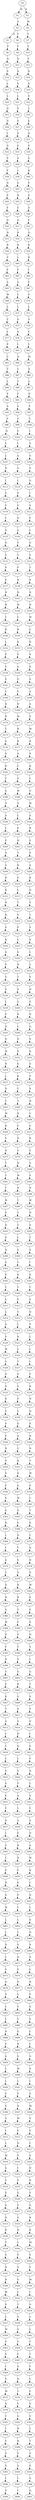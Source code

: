 strict digraph  {
	S0 -> S1 [ label = M ];
	S0 -> S2 [ label = K ];
	S1 -> S3 [ label = A ];
	S2 -> S4 [ label = M ];
	S3 -> S5 [ label = D ];
	S3 -> S6 [ label = T ];
	S4 -> S7 [ label = T ];
	S5 -> S8 [ label = F ];
	S6 -> S9 [ label = F ];
	S7 -> S10 [ label = T ];
	S8 -> S11 [ label = D ];
	S9 -> S12 [ label = D ];
	S10 -> S13 [ label = F ];
	S11 -> S14 [ label = S ];
	S12 -> S15 [ label = D ];
	S13 -> S16 [ label = D ];
	S14 -> S17 [ label = L ];
	S15 -> S18 [ label = V ];
	S16 -> S19 [ label = D ];
	S17 -> S20 [ label = L ];
	S18 -> S21 [ label = L ];
	S19 -> S22 [ label = V ];
	S20 -> S23 [ label = Q ];
	S21 -> S24 [ label = E ];
	S22 -> S25 [ label = L ];
	S23 -> S26 [ label = G ];
	S24 -> S27 [ label = E ];
	S25 -> S28 [ label = E ];
	S26 -> S29 [ label = I ];
	S27 -> S30 [ label = A ];
	S28 -> S31 [ label = Q ];
	S29 -> S32 [ label = G ];
	S30 -> S33 [ label = G ];
	S31 -> S34 [ label = V ];
	S32 -> S35 [ label = E ];
	S33 -> S36 [ label = A ];
	S34 -> S37 [ label = G ];
	S35 -> S38 [ label = F ];
	S36 -> S39 [ label = L ];
	S37 -> S40 [ label = K ];
	S38 -> S41 [ label = G ];
	S39 -> S42 [ label = G ];
	S40 -> S43 [ label = F ];
	S41 -> S44 [ label = P ];
	S42 -> S45 [ label = R ];
	S43 -> S46 [ label = G ];
	S44 -> S47 [ label = F ];
	S45 -> S48 [ label = C ];
	S46 -> S49 [ label = A ];
	S47 -> S50 [ label = Q ];
	S48 -> S51 [ label = Q ];
	S49 -> S52 [ label = F ];
	S50 -> S53 [ label = H ];
	S51 -> S54 [ label = K ];
	S52 -> S55 [ label = Q ];
	S53 -> S56 [ label = R ];
	S54 -> S57 [ label = R ];
	S55 -> S58 [ label = K ];
	S56 -> S59 [ label = V ];
	S57 -> S60 [ label = I ];
	S58 -> S61 [ label = R ];
	S59 -> S62 [ label = F ];
	S60 -> S63 [ label = F ];
	S61 -> S64 [ label = I ];
	S62 -> S65 [ label = A ];
	S63 -> S66 [ label = A ];
	S64 -> S67 [ label = F ];
	S65 -> S68 [ label = M ];
	S66 -> S69 [ label = L ];
	S67 -> S70 [ label = V ];
	S68 -> S71 [ label = L ];
	S69 -> S72 [ label = L ];
	S70 -> S73 [ label = L ];
	S71 -> S74 [ label = C ];
	S72 -> S75 [ label = G ];
	S73 -> S76 [ label = A ];
	S74 -> S77 [ label = L ];
	S75 -> S78 [ label = V ];
	S76 -> S79 [ label = C ];
	S77 -> S80 [ label = P ];
	S78 -> S81 [ label = L ];
	S79 -> S82 [ label = L ];
	S80 -> S83 [ label = C ];
	S81 -> S84 [ label = Q ];
	S82 -> S85 [ label = M ];
	S83 -> S86 [ label = T ];
	S84 -> S87 [ label = L ];
	S85 -> S88 [ label = S ];
	S86 -> S89 [ label = L ];
	S87 -> S90 [ label = T ];
	S88 -> S91 [ label = L ];
	S89 -> S92 [ label = F ];
	S90 -> S93 [ label = F ];
	S91 -> S94 [ label = P ];
	S92 -> S95 [ label = A ];
	S93 -> S96 [ label = A ];
	S94 -> S97 [ label = F ];
	S95 -> S98 [ label = F ];
	S96 -> S99 [ label = G ];
	S97 -> S100 [ label = C ];
	S98 -> S101 [ label = Q ];
	S99 -> S102 [ label = F ];
	S100 -> S103 [ label = I ];
	S101 -> S104 [ label = Y ];
	S102 -> S105 [ label = L ];
	S103 -> S106 [ label = V ];
	S104 -> S107 [ label = L ];
	S105 -> S108 [ label = A ];
	S106 -> S109 [ label = Y ];
	S107 -> S110 [ label = N ];
	S108 -> S111 [ label = G ];
	S109 -> S112 [ label = V ];
	S110 -> S113 [ label = I ];
	S111 -> S114 [ label = I ];
	S112 -> S115 [ label = G ];
	S113 -> S116 [ label = V ];
	S114 -> S117 [ label = V ];
	S115 -> S118 [ label = I ];
	S116 -> S119 [ label = F ];
	S117 -> S120 [ label = F ];
	S118 -> S121 [ label = V ];
	S119 -> S122 [ label = L ];
	S120 -> S123 [ label = Q ];
	S121 -> S124 [ label = F ];
	S122 -> S125 [ label = G ];
	S123 -> S126 [ label = G ];
	S124 -> S127 [ label = L ];
	S125 -> S128 [ label = Q ];
	S126 -> S129 [ label = Y ];
	S127 -> S130 [ label = G ];
	S128 -> S131 [ label = V ];
	S129 -> S132 [ label = T ];
	S130 -> S133 [ label = F ];
	S131 -> S134 [ label = P ];
	S132 -> S135 [ label = P ];
	S133 -> S136 [ label = T ];
	S134 -> S137 [ label = E ];
	S135 -> S138 [ label = D ];
	S136 -> S139 [ label = P ];
	S137 -> S140 [ label = H ];
	S138 -> S141 [ label = H ];
	S139 -> S142 [ label = D ];
	S140 -> S143 [ label = R ];
	S141 -> S144 [ label = W ];
	S142 -> S145 [ label = H ];
	S143 -> S146 [ label = C ];
	S144 -> S147 [ label = C ];
	S145 -> S148 [ label = W ];
	S146 -> S149 [ label = R ];
	S147 -> S150 [ label = R ];
	S148 -> S151 [ label = C ];
	S149 -> S152 [ label = L ];
	S150 -> S153 [ label = D ];
	S151 -> S154 [ label = R ];
	S152 -> S155 [ label = P ];
	S153 -> S156 [ label = S ];
	S154 -> S157 [ label = S ];
	S155 -> S158 [ label = T ];
	S156 -> S159 [ label = A ];
	S157 -> S160 [ label = P ];
	S158 -> S161 [ label = E ];
	S159 -> S162 [ label = V ];
	S160 -> S163 [ label = G ];
	S161 -> S164 [ label = T ];
	S162 -> S165 [ label = V ];
	S163 -> S166 [ label = A ];
	S164 -> S167 [ label = R ];
	S165 -> S168 [ label = D ];
	S166 -> S169 [ label = A ];
	S167 -> S170 [ label = R ];
	S168 -> S171 [ label = M ];
	S169 -> S172 [ label = E ];
	S170 -> S173 [ label = T ];
	S171 -> S174 [ label = R ];
	S172 -> S175 [ label = M ];
	S173 -> S176 [ label = S ];
	S174 -> S177 [ label = R ];
	S175 -> S178 [ label = R ];
	S176 -> S179 [ label = S ];
	S177 -> S180 [ label = A ];
	S178 -> S181 [ label = E ];
	S179 -> S182 [ label = R ];
	S180 -> S183 [ label = C ];
	S181 -> S184 [ label = K ];
	S182 -> S185 [ label = C ];
	S183 -> S186 [ label = G ];
	S184 -> S187 [ label = C ];
	S185 -> S188 [ label = G ];
	S186 -> S189 [ label = W ];
	S187 -> S190 [ label = G ];
	S188 -> S191 [ label = A ];
	S189 -> S192 [ label = S ];
	S190 -> S193 [ label = W ];
	S191 -> S194 [ label = S ];
	S192 -> S195 [ label = L ];
	S193 -> S196 [ label = S ];
	S194 -> S197 [ label = L ];
	S195 -> S198 [ label = E ];
	S196 -> S199 [ label = R ];
	S197 -> S200 [ label = E ];
	S198 -> S201 [ label = H ];
	S199 -> S202 [ label = E ];
	S200 -> S203 [ label = A ];
	S201 -> S204 [ label = T ];
	S202 -> S205 [ label = E ];
	S203 -> S206 [ label = A ];
	S204 -> S207 [ label = R ];
	S205 -> S208 [ label = E ];
	S206 -> S209 [ label = H ];
	S207 -> S210 [ label = S ];
	S208 -> S211 [ label = K ];
	S209 -> S212 [ label = R ];
	S210 -> S213 [ label = L ];
	S211 -> S214 [ label = N ];
	S212 -> S215 [ label = N ];
	S213 -> S216 [ label = T ];
	S214 -> S217 [ label = Y ];
	S215 -> S218 [ label = R ];
	S216 -> S219 [ label = V ];
	S217 -> S220 [ label = T ];
	S218 -> S221 [ label = S ];
	S219 -> S222 [ label = P ];
	S220 -> S223 [ label = V ];
	S221 -> S224 [ label = R ];
	S222 -> S225 [ label = L ];
	S223 -> S226 [ label = P ];
	S224 -> S227 [ label = A ];
	S225 -> S228 [ label = S ];
	S226 -> S229 [ label = L ];
	S227 -> S230 [ label = S ];
	S228 -> S231 [ label = N ];
	S229 -> S232 [ label = L ];
	S230 -> S233 [ label = G ];
	S231 -> S234 [ label = T ];
	S232 -> S235 [ label = E ];
	S233 -> S236 [ label = S ];
	S234 -> S237 [ label = S ];
	S235 -> S238 [ label = H ];
	S236 -> S239 [ label = L ];
	S237 -> S240 [ label = G ];
	S238 -> S241 [ label = F ];
	S239 -> S242 [ label = E ];
	S240 -> S243 [ label = R ];
	S241 -> S244 [ label = D ];
	S242 -> S245 [ label = D ];
	S243 -> S246 [ label = L ];
	S244 -> S247 [ label = G ];
	S245 -> S248 [ label = Q ];
	S246 -> S249 [ label = Q ];
	S247 -> S250 [ label = S ];
	S248 -> S251 [ label = W ];
	S249 -> S252 [ label = P ];
	S250 -> S253 [ label = K ];
	S251 -> S254 [ label = N ];
	S252 -> S255 [ label = S ];
	S253 -> S256 [ label = S ];
	S254 -> S257 [ label = L ];
	S255 -> S258 [ label = K ];
	S256 -> S259 [ label = F ];
	S257 -> S260 [ label = Q ];
	S258 -> S261 [ label = C ];
	S259 -> S262 [ label = S ];
	S260 -> S263 [ label = C ];
	S261 -> S264 [ label = T ];
	S262 -> S265 [ label = H ];
	S263 -> S266 [ label = M ];
	S264 -> S267 [ label = R ];
	S265 -> S268 [ label = C ];
	S266 -> S269 [ label = R ];
	S267 -> S270 [ label = F ];
	S268 -> S271 [ label = E ];
	S269 -> S272 [ label = V ];
	S270 -> S273 [ label = D ];
	S271 -> S274 [ label = R ];
	S272 -> S275 [ label = N ];
	S273 -> S276 [ label = V ];
	S274 -> S277 [ label = Y ];
	S275 -> S278 [ label = T ];
	S276 -> S279 [ label = D ];
	S277 -> S280 [ label = A ];
	S278 -> S281 [ label = T ];
	S279 -> S282 [ label = W ];
	S280 -> S283 [ label = V ];
	S281 -> S284 [ label = T ];
	S282 -> S285 [ label = N ];
	S283 -> S286 [ label = D ];
	S284 -> S287 [ label = W ];
	S285 -> S288 [ label = T ];
	S286 -> S289 [ label = W ];
	S287 -> S290 [ label = S ];
	S288 -> S291 [ label = T ];
	S289 -> S292 [ label = N ];
	S290 -> S293 [ label = D ];
	S291 -> S294 [ label = T ];
	S292 -> S295 [ label = S ];
	S293 -> S296 [ label = S ];
	S294 -> S297 [ label = L ];
	S295 -> S298 [ label = T ];
	S296 -> S299 [ label = N ];
	S297 -> S300 [ label = G ];
	S298 -> S301 [ label = A ];
	S299 -> S302 [ label = A ];
	S300 -> S303 [ label = C ];
	S301 -> S304 [ label = I ];
	S302 -> S305 [ label = P ];
	S303 -> S306 [ label = D ];
	S304 -> S307 [ label = S ];
	S305 -> S308 [ label = C ];
	S306 -> S309 [ label = T ];
	S307 -> S310 [ label = C ];
	S308 -> S311 [ label = G ];
	S309 -> S312 [ label = E ];
	S310 -> S313 [ label = E ];
	S311 -> S314 [ label = L ];
	S312 -> S315 [ label = T ];
	S313 -> S316 [ label = D ];
	S314 -> S317 [ label = A ];
	S315 -> S318 [ label = L ];
	S316 -> S319 [ label = P ];
	S317 -> S320 [ label = P ];
	S318 -> S321 [ label = N ];
	S319 -> S322 [ label = L ];
	S320 -> S323 [ label = W ];
	S321 -> S324 [ label = L ];
	S322 -> S325 [ label = I ];
	S323 -> S326 [ label = G ];
	S324 -> S327 [ label = T ];
	S325 -> S328 [ label = L ];
	S326 -> S329 [ label = Q ];
	S327 -> S330 [ label = G ];
	S328 -> S331 [ label = F ];
	S329 -> S332 [ label = G ];
	S330 -> S333 [ label = V ];
	S331 -> S334 [ label = R ];
	S332 -> S335 [ label = D ];
	S333 -> S336 [ label = P ];
	S334 -> S337 [ label = N ];
	S335 -> S338 [ label = E ];
	S336 -> S339 [ label = L ];
	S337 -> S340 [ label = H ];
	S338 -> S341 [ label = V ];
	S339 -> S342 [ label = S ];
	S340 -> S343 [ label = S ];
	S341 -> S344 [ label = P ];
	S342 -> S345 [ label = A ];
	S343 -> S346 [ label = D ];
	S344 -> S347 [ label = N ];
	S345 -> S348 [ label = C ];
	S346 -> S349 [ label = N ];
	S347 -> S350 [ label = V ];
	S348 -> S351 [ label = K ];
	S349 -> S352 [ label = T ];
	S350 -> S353 [ label = S ];
	S351 -> S354 [ label = E ];
	S352 -> S355 [ label = M ];
	S353 -> S356 [ label = F ];
	S354 -> S357 [ label = G ];
	S355 -> S358 [ label = P ];
	S356 -> S359 [ label = S ];
	S357 -> S360 [ label = W ];
	S358 -> S361 [ label = L ];
	S359 -> S362 [ label = G ];
	S360 -> S363 [ label = E ];
	S361 -> S364 [ label = T ];
	S362 -> S365 [ label = R ];
	S363 -> S366 [ label = F ];
	S364 -> S367 [ label = S ];
	S365 -> S368 [ label = L ];
	S366 -> S369 [ label = D ];
	S367 -> S370 [ label = C ];
	S368 -> S371 [ label = I ];
	S369 -> S372 [ label = Y ];
	S370 -> S373 [ label = Q ];
	S371 -> S374 [ label = A ];
	S372 -> S375 [ label = E ];
	S373 -> S376 [ label = D ];
	S374 -> S377 [ label = C ];
	S375 -> S378 [ label = G ];
	S376 -> S379 [ label = G ];
	S377 -> S380 [ label = D ];
	S378 -> S381 [ label = R ];
	S379 -> S382 [ label = W ];
	S380 -> S383 [ label = H ];
	S381 -> S384 [ label = R ];
	S382 -> S385 [ label = E ];
	S383 -> S386 [ label = G ];
	S384 -> S387 [ label = T ];
	S385 -> S388 [ label = F ];
	S386 -> S389 [ label = W ];
	S387 -> S390 [ label = F ];
	S388 -> S391 [ label = E ];
	S389 -> S392 [ label = E ];
	S390 -> S393 [ label = V ];
	S391 -> S394 [ label = N ];
	S392 -> S395 [ label = F ];
	S393 -> S396 [ label = T ];
	S394 -> S397 [ label = T ];
	S395 -> S398 [ label = D ];
	S396 -> S399 [ label = E ];
	S397 -> S400 [ label = I ];
	S398 -> S401 [ label = T ];
	S399 -> S402 [ label = V ];
	S400 -> S403 [ label = G ];
	S401 -> S404 [ label = E ];
	S402 -> S405 [ label = R ];
	S403 -> S406 [ label = T ];
	S404 -> S407 [ label = K ];
	S405 -> S408 [ label = G ];
	S406 -> S409 [ label = S ];
	S407 -> S410 [ label = T ];
	S408 -> S411 [ label = E ];
	S409 -> S412 [ label = F ];
	S410 -> S413 [ label = G ];
	S411 -> S414 [ label = G ];
	S412 -> S415 [ label = V ];
	S413 -> S416 [ label = L ];
	S414 -> S417 [ label = H ];
	S415 -> S418 [ label = I ];
	S416 -> S419 [ label = T ];
	S417 -> S420 [ label = Q ];
	S418 -> S421 [ label = E ];
	S419 -> S422 [ label = L ];
	S420 -> S423 [ label = L ];
	S421 -> S424 [ label = F ];
	S422 -> S425 [ label = V ];
	S423 -> S426 [ label = V ];
	S424 -> S427 [ label = N ];
	S425 -> S428 [ label = S ];
	S426 -> S429 [ label = V ];
	S427 -> S430 [ label = L ];
	S428 -> S431 [ label = E ];
	S429 -> S432 [ label = A ];
	S430 -> S433 [ label = V ];
	S431 -> S434 [ label = F ];
	S432 -> S435 [ label = L ];
	S433 -> S436 [ label = C ];
	S434 -> S437 [ label = D ];
	S435 -> S438 [ label = A ];
	S436 -> S439 [ label = S ];
	S437 -> S440 [ label = L ];
	S438 -> S441 [ label = E ];
	S439 -> S442 [ label = D ];
	S440 -> S443 [ label = V ];
	S441 -> S444 [ label = K ];
	S442 -> S445 [ label = A ];
	S443 -> S446 [ label = C ];
	S444 -> S447 [ label = H ];
	S445 -> S448 [ label = W ];
	S446 -> S449 [ label = E ];
	S447 -> S450 [ label = F ];
	S448 -> S451 [ label = K ];
	S449 -> S452 [ label = N ];
	S450 -> S453 [ label = E ];
	S451 -> S454 [ label = L ];
	S452 -> S455 [ label = A ];
	S453 -> S456 [ label = P ];
	S454 -> S457 [ label = D ];
	S455 -> S458 [ label = W ];
	S456 -> S459 [ label = L ];
	S457 -> S460 [ label = L ];
	S458 -> S461 [ label = L ];
	S459 -> S462 [ label = L ];
	S460 -> S463 [ label = S ];
	S461 -> S464 [ label = L ];
	S462 -> S465 [ label = L ];
	S463 -> S466 [ label = Q ];
	S464 -> S467 [ label = D ];
	S465 -> S468 [ label = S ];
	S466 -> S469 [ label = S ];
	S467 -> S470 [ label = L ];
	S468 -> S471 [ label = Q ];
	S469 -> S472 [ label = V ];
	S470 -> S473 [ label = S ];
	S471 -> S474 [ label = F ];
	S472 -> S475 [ label = L ];
	S473 -> S476 [ label = Q ];
	S474 -> S477 [ label = N ];
	S475 -> S478 [ label = N ];
	S476 -> S479 [ label = A ];
	S477 -> S480 [ label = L ];
	S478 -> S481 [ label = F ];
	S479 -> S482 [ label = L ];
	S480 -> S483 [ label = V ];
	S481 -> S484 [ label = G ];
	S482 -> S485 [ label = L ];
	S483 -> S486 [ label = C ];
	S484 -> S487 [ label = F ];
	S485 -> S488 [ label = N ];
	S486 -> S489 [ label = S ];
	S487 -> S490 [ label = L ];
	S488 -> S491 [ label = V ];
	S489 -> S492 [ label = D ];
	S490 -> S493 [ label = L ];
	S491 -> S494 [ label = G ];
	S492 -> S495 [ label = S ];
	S493 -> S496 [ label = G ];
	S494 -> S497 [ label = L ];
	S495 -> S498 [ label = W ];
	S496 -> S499 [ label = S ];
	S497 -> S500 [ label = L ];
	S498 -> S501 [ label = L ];
	S499 -> S502 [ label = I ];
	S500 -> S503 [ label = V ];
	S501 -> S504 [ label = V ];
	S502 -> S505 [ label = S ];
	S503 -> S506 [ label = G ];
	S504 -> S507 [ label = D ];
	S505 -> S508 [ label = M ];
	S506 -> S509 [ label = A ];
	S507 -> S510 [ label = M ];
	S508 -> S511 [ label = G ];
	S509 -> S512 [ label = I ];
	S510 -> S513 [ label = F ];
	S511 -> S514 [ label = Y ];
	S512 -> S515 [ label = L ];
	S513 -> S516 [ label = Q ];
	S514 -> S517 [ label = L ];
	S515 -> S518 [ label = M ];
	S516 -> S519 [ label = S ];
	S517 -> S520 [ label = S ];
	S518 -> S521 [ label = G ];
	S519 -> S522 [ label = I ];
	S520 -> S523 [ label = D ];
	S521 -> S524 [ label = Y ];
	S522 -> S525 [ label = F ];
	S523 -> S526 [ label = R ];
	S524 -> S527 [ label = V ];
	S525 -> S528 [ label = G ];
	S526 -> S529 [ label = F ];
	S527 -> S530 [ label = S ];
	S528 -> S531 [ label = V ];
	S529 -> S532 [ label = G ];
	S530 -> S533 [ label = D ];
	S531 -> S534 [ label = G ];
	S532 -> S535 [ label = R ];
	S533 -> S536 [ label = R ];
	S534 -> S537 [ label = R ];
	S535 -> S538 [ label = K ];
	S536 -> S539 [ label = Y ];
	S537 -> S540 [ label = L ];
	S538 -> S541 [ label = M ];
	S539 -> S542 [ label = G ];
	S540 -> S543 [ label = V ];
	S541 -> S544 [ label = V ];
	S542 -> S545 [ label = R ];
	S543 -> S546 [ label = S ];
	S544 -> S547 [ label = F ];
	S545 -> S548 [ label = R ];
	S546 -> S549 [ label = S ];
	S547 -> S550 [ label = M ];
	S548 -> S551 [ label = W ];
	S549 -> S552 [ label = L ];
	S550 -> S553 [ label = I ];
	S551 -> S554 [ label = S ];
	S552 -> S555 [ label = T ];
	S553 -> S556 [ label = G ];
	S554 -> S557 [ label = L ];
	S555 -> S558 [ label = V ];
	S556 -> S559 [ label = L ];
	S557 -> S560 [ label = M ];
	S558 -> S561 [ label = G ];
	S559 -> S562 [ label = L ];
	S560 -> S563 [ label = V ];
	S561 -> S564 [ label = Y ];
	S562 -> S565 [ label = T ];
	S563 -> S566 [ label = S ];
	S564 -> S567 [ label = F ];
	S565 -> S568 [ label = T ];
	S566 -> S569 [ label = I ];
	S567 -> S570 [ label = A ];
	S568 -> S571 [ label = F ];
	S569 -> S572 [ label = V ];
	S570 -> S573 [ label = D ];
	S571 -> S574 [ label = L ];
	S572 -> S575 [ label = M ];
	S573 -> S576 [ label = T ];
	S574 -> S577 [ label = F ];
	S575 -> S578 [ label = Q ];
	S576 -> S579 [ label = Y ];
	S577 -> S580 [ label = G ];
	S578 -> S581 [ label = T ];
	S579 -> S582 [ label = G ];
	S580 -> S583 [ label = V ];
	S581 -> S584 [ label = I ];
	S582 -> S585 [ label = R ];
	S583 -> S586 [ label = L ];
	S584 -> S587 [ label = F ];
	S585 -> S588 [ label = K ];
	S586 -> S589 [ label = T ];
	S587 -> S590 [ label = G ];
	S588 -> S591 [ label = V ];
	S589 -> S592 [ label = A ];
	S590 -> S593 [ label = V ];
	S591 -> S594 [ label = S ];
	S592 -> S595 [ label = F ];
	S593 -> S596 [ label = L ];
	S594 -> S597 [ label = I ];
	S595 -> S598 [ label = A ];
	S596 -> S599 [ label = V ];
	S597 -> S600 [ label = I ];
	S598 -> S601 [ label = Q ];
}
